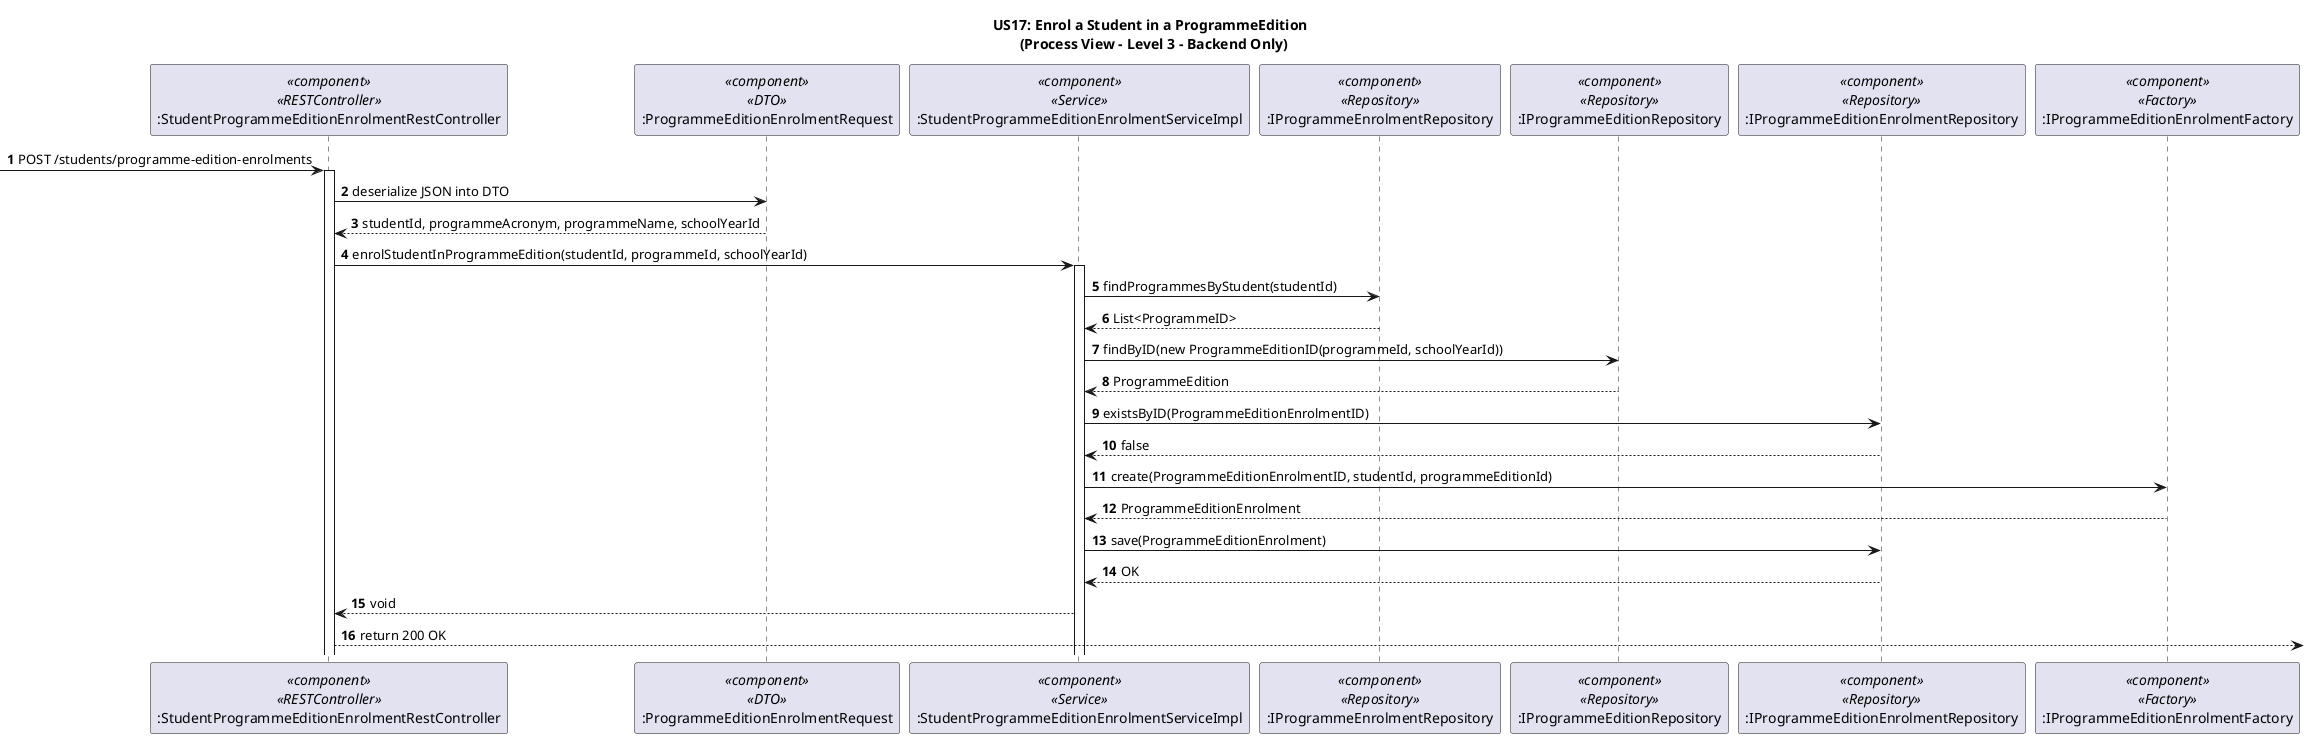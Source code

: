 @startuml

' US17 - Backend Granular Flow
' Process View - Level 3 Backend

autonumber

title US17: Enrol a Student in a ProgrammeEdition \n (Process View - Level 3 - Backend Only)

participant ":StudentProgrammeEditionEnrolmentRestController" as controller <<component>> <<RESTController>>
participant ":ProgrammeEditionEnrolmentRequest" as requestDTO <<component>> <<DTO>>
participant ":StudentProgrammeEditionEnrolmentServiceImpl" as service <<component>> <<Service>>
participant ":IProgrammeEnrolmentRepository" as programmeEnrRepo <<component>> <<Repository>>
participant ":IProgrammeEditionRepository" as editionRepo <<component>> <<Repository>>
participant ":IProgrammeEditionEnrolmentRepository" as enrolmentRepo <<component>> <<Repository>>
participant ":IProgrammeEditionEnrolmentFactory" as factory <<component>> <<Factory>>

-> controller: POST /students/programme-edition-enrolments
activate controller

controller -> requestDTO: deserialize JSON into DTO
requestDTO --> controller: studentId, programmeAcronym, programmeName, schoolYearId

controller -> service: enrolStudentInProgrammeEdition(studentId, programmeId, schoolYearId)
activate service

service -> programmeEnrRepo: findProgrammesByStudent(studentId)
programmeEnrRepo --> service: List<ProgrammeID>

service -> editionRepo: findByID(new ProgrammeEditionID(programmeId, schoolYearId))
editionRepo --> service: ProgrammeEdition

service -> enrolmentRepo: existsByID(ProgrammeEditionEnrolmentID)
enrolmentRepo --> service: false

service -> factory: create(ProgrammeEditionEnrolmentID, studentId, programmeEditionId)
factory --> service: ProgrammeEditionEnrolment

service -> enrolmentRepo: save(ProgrammeEditionEnrolment)
enrolmentRepo --> service: OK

service --> controller: void
controller --> : return 200 OK

@enduml
